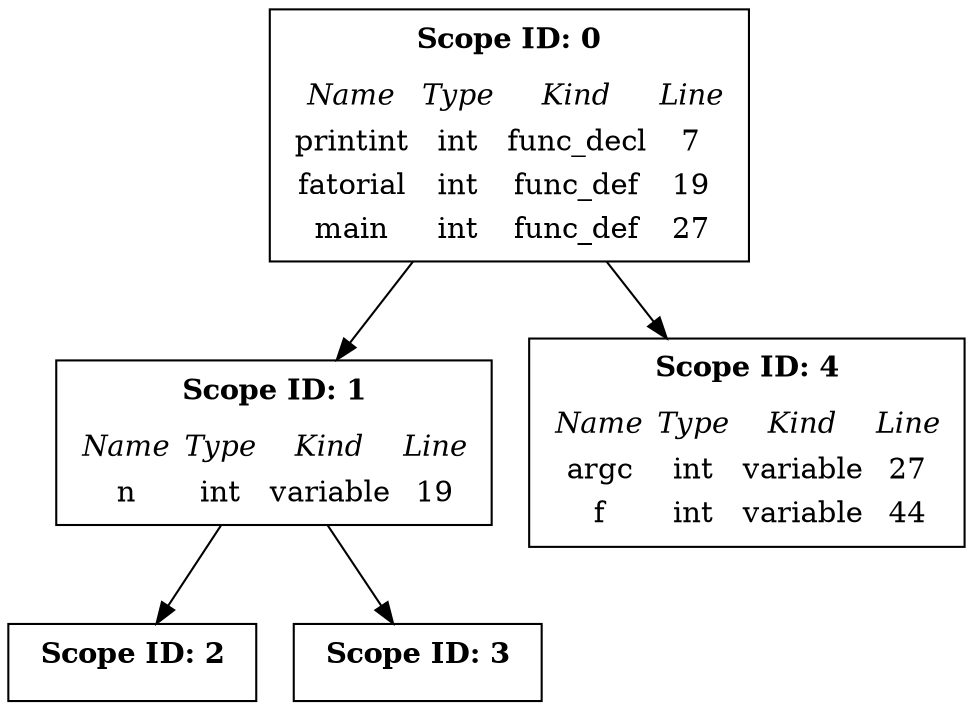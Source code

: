 digraph {
	graph [ordering="out"];
	0[shape=record label=
		<<table border="0">
			<tr><td colspan="4"><b>Scope ID: 0</b></td></tr>
			<tr><td></td></tr>
			<tr>
				<td><i>Name</i></td>
				<td><i>Type</i></td>
				<td><i>Kind</i></td>
				<td><i>Line</i></td>
			</tr>
			<tr>
				<td>printint</td>
				<td>int</td>
				<td>func_decl</td>
				<td>7</td>
			</tr>
			<tr>
				<td>fatorial</td>
				<td>int</td>
				<td>func_def</td>
				<td>19</td>
			</tr>
			<tr>
				<td>main</td>
				<td>int</td>
				<td>func_def</td>
				<td>27</td>
			</tr>
		</table>>
	];
	1[shape=record label=
		<<table border="0">
			<tr><td colspan="4"><b>Scope ID: 1</b></td></tr>
			<tr><td></td></tr>
			<tr>
				<td><i>Name</i></td>
				<td><i>Type</i></td>
				<td><i>Kind</i></td>
				<td><i>Line</i></td>
			</tr>
			<tr>
				<td>n</td>
				<td>int</td>
				<td>variable</td>
				<td>19</td>
			</tr>
		</table>>
	];
	2[shape=record label=
		<<table border="0">
			<tr><td colspan="4"><b>Scope ID: 2</b></td></tr>
			<tr><td></td></tr>
		</table>>
	];
	1 -> 2
	3[shape=record label=
		<<table border="0">
			<tr><td colspan="4"><b>Scope ID: 3</b></td></tr>
			<tr><td></td></tr>
		</table>>
	];
	1 -> 3
	0 -> 1
	4[shape=record label=
		<<table border="0">
			<tr><td colspan="4"><b>Scope ID: 4</b></td></tr>
			<tr><td></td></tr>
			<tr>
				<td><i>Name</i></td>
				<td><i>Type</i></td>
				<td><i>Kind</i></td>
				<td><i>Line</i></td>
			</tr>
			<tr>
				<td>argc</td>
				<td>int</td>
				<td>variable</td>
				<td>27</td>
			</tr>
			<tr>
				<td>f</td>
				<td>int</td>
				<td>variable</td>
				<td>44</td>
			</tr>
		</table>>
	];
	0 -> 4
}
